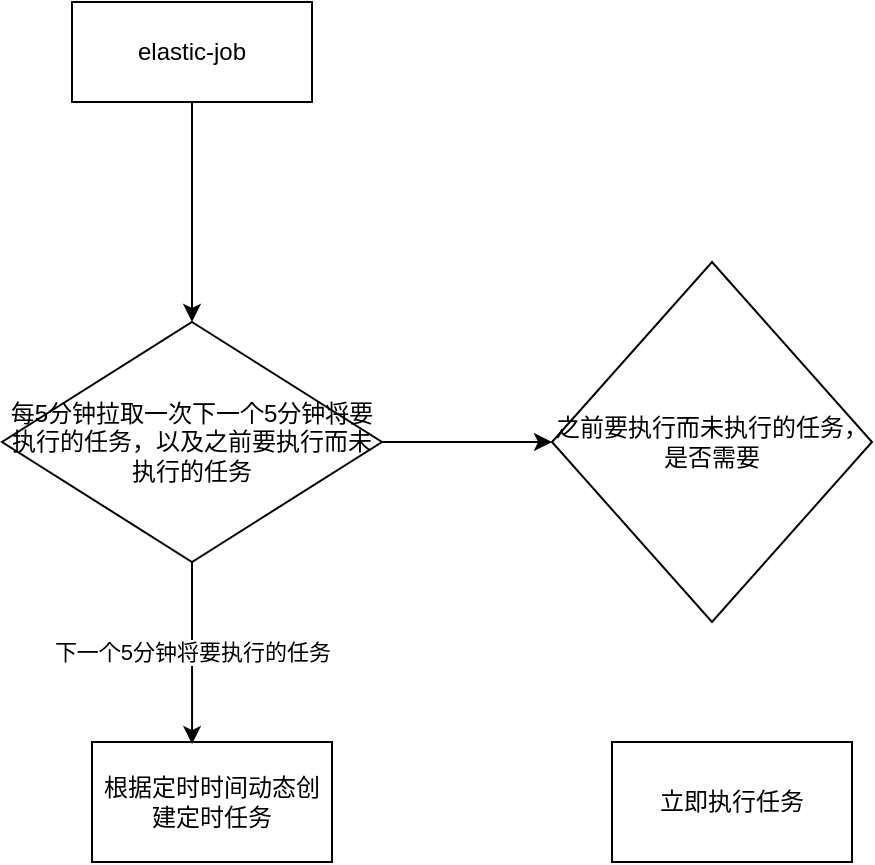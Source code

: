 <mxfile version="14.6.12" type="github">
  <diagram id="6wZPgM5fM8KpBSpR6kdH" name="Page-1">
    <mxGraphModel dx="1422" dy="763" grid="1" gridSize="10" guides="1" tooltips="1" connect="1" arrows="1" fold="1" page="1" pageScale="1" pageWidth="827" pageHeight="1169" math="0" shadow="0">
      <root>
        <mxCell id="0" />
        <mxCell id="1" parent="0" />
        <mxCell id="cuceO5Cf-MV7t8IaMW8p-12" style="edgeStyle=orthogonalEdgeStyle;rounded=0;orthogonalLoop=1;jettySize=auto;html=1;entryX=0.5;entryY=0;entryDx=0;entryDy=0;" edge="1" parent="1" source="cuceO5Cf-MV7t8IaMW8p-1" target="cuceO5Cf-MV7t8IaMW8p-9">
          <mxGeometry relative="1" as="geometry" />
        </mxCell>
        <mxCell id="cuceO5Cf-MV7t8IaMW8p-1" value="elastic-job" style="rounded=0;whiteSpace=wrap;html=1;" vertex="1" parent="1">
          <mxGeometry x="200" y="120" width="120" height="50" as="geometry" />
        </mxCell>
        <mxCell id="cuceO5Cf-MV7t8IaMW8p-5" value="根据定时时间动态创建定时任务" style="rounded=0;whiteSpace=wrap;html=1;" vertex="1" parent="1">
          <mxGeometry x="210" y="490" width="120" height="60" as="geometry" />
        </mxCell>
        <mxCell id="cuceO5Cf-MV7t8IaMW8p-7" value="立即执行任务" style="rounded=0;whiteSpace=wrap;html=1;" vertex="1" parent="1">
          <mxGeometry x="470" y="490" width="120" height="60" as="geometry" />
        </mxCell>
        <mxCell id="cuceO5Cf-MV7t8IaMW8p-11" value="下一个5分钟将要执行的任务" style="edgeStyle=orthogonalEdgeStyle;rounded=0;orthogonalLoop=1;jettySize=auto;html=1;exitX=0.5;exitY=1;exitDx=0;exitDy=0;entryX=0.417;entryY=0.017;entryDx=0;entryDy=0;entryPerimeter=0;" edge="1" parent="1" source="cuceO5Cf-MV7t8IaMW8p-9" target="cuceO5Cf-MV7t8IaMW8p-5">
          <mxGeometry relative="1" as="geometry" />
        </mxCell>
        <mxCell id="cuceO5Cf-MV7t8IaMW8p-14" style="edgeStyle=orthogonalEdgeStyle;rounded=0;orthogonalLoop=1;jettySize=auto;html=1;exitX=1;exitY=0.5;exitDx=0;exitDy=0;entryX=0;entryY=0.5;entryDx=0;entryDy=0;" edge="1" parent="1" source="cuceO5Cf-MV7t8IaMW8p-9" target="cuceO5Cf-MV7t8IaMW8p-13">
          <mxGeometry relative="1" as="geometry" />
        </mxCell>
        <mxCell id="cuceO5Cf-MV7t8IaMW8p-9" value="每5分钟拉取一次下一个5分钟将要执行的任务，以及之前要执行而未执行的任务" style="rhombus;whiteSpace=wrap;html=1;" vertex="1" parent="1">
          <mxGeometry x="165" y="280" width="190" height="120" as="geometry" />
        </mxCell>
        <mxCell id="cuceO5Cf-MV7t8IaMW8p-13" value="之前要执行而未执行的任务，是否需要" style="rhombus;whiteSpace=wrap;html=1;" vertex="1" parent="1">
          <mxGeometry x="440" y="250" width="160" height="180" as="geometry" />
        </mxCell>
      </root>
    </mxGraphModel>
  </diagram>
</mxfile>
